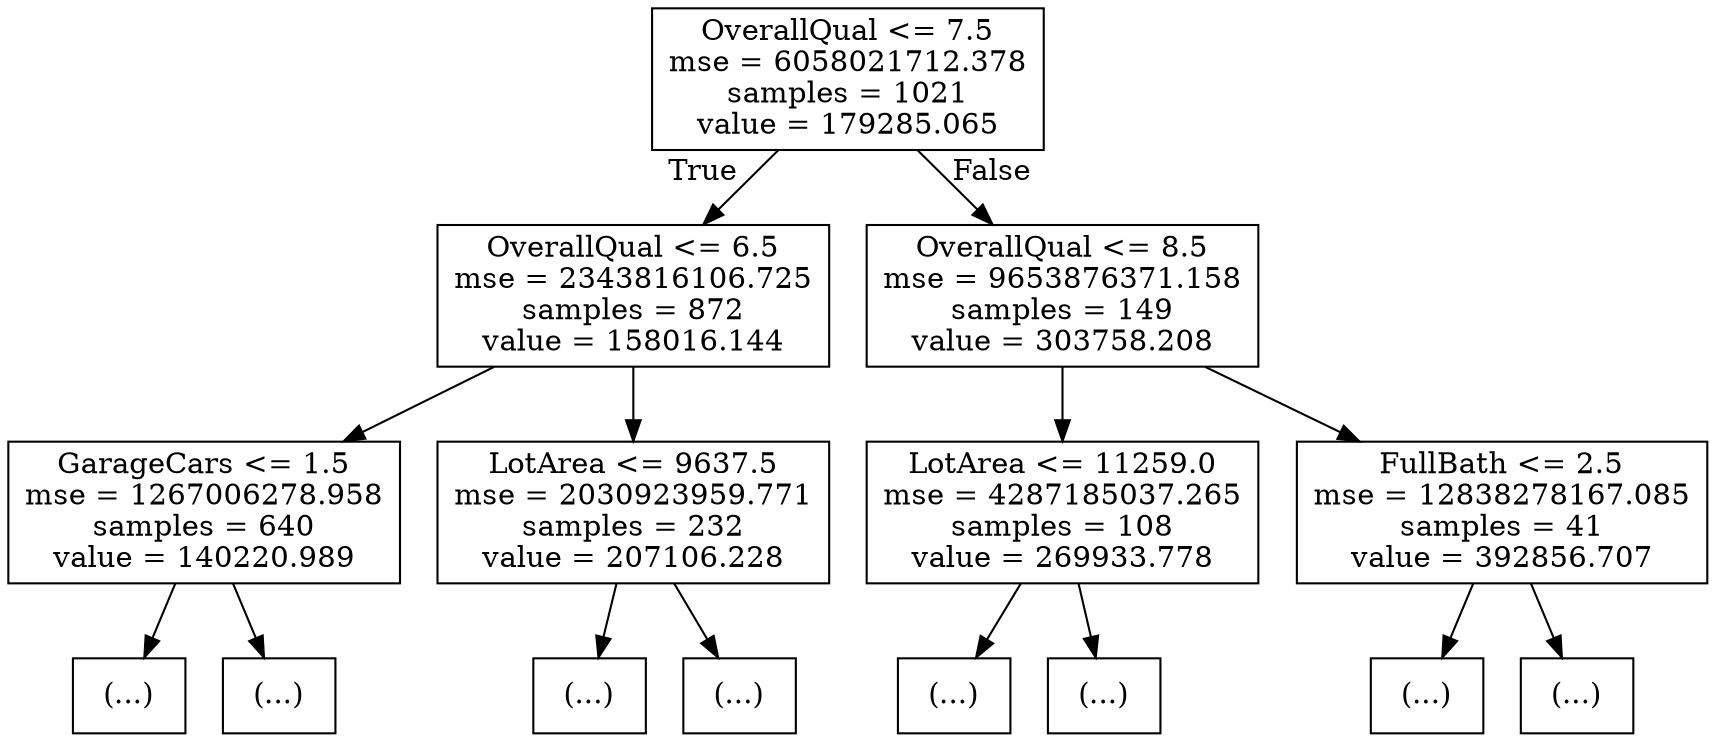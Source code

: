digraph Tree {
node [shape=box] ;
0 [label="OverallQual <= 7.5\nmse = 6058021712.378\nsamples = 1021\nvalue = 179285.065"] ;
1 [label="OverallQual <= 6.5\nmse = 2343816106.725\nsamples = 872\nvalue = 158016.144"] ;
0 -> 1 [labeldistance=2.5, labelangle=45, headlabel="True"] ;
2 [label="GarageCars <= 1.5\nmse = 1267006278.958\nsamples = 640\nvalue = 140220.989"] ;
1 -> 2 ;
3 [label="(...)"] ;
2 -> 3 ;
4 [label="(...)"] ;
2 -> 4 ;
5 [label="LotArea <= 9637.5\nmse = 2030923959.771\nsamples = 232\nvalue = 207106.228"] ;
1 -> 5 ;
6 [label="(...)"] ;
5 -> 6 ;
7 [label="(...)"] ;
5 -> 7 ;
8 [label="OverallQual <= 8.5\nmse = 9653876371.158\nsamples = 149\nvalue = 303758.208"] ;
0 -> 8 [labeldistance=2.5, labelangle=-45, headlabel="False"] ;
9 [label="LotArea <= 11259.0\nmse = 4287185037.265\nsamples = 108\nvalue = 269933.778"] ;
8 -> 9 ;
10 [label="(...)"] ;
9 -> 10 ;
11 [label="(...)"] ;
9 -> 11 ;
12 [label="FullBath <= 2.5\nmse = 12838278167.085\nsamples = 41\nvalue = 392856.707"] ;
8 -> 12 ;
13 [label="(...)"] ;
12 -> 13 ;
14 [label="(...)"] ;
12 -> 14 ;
}